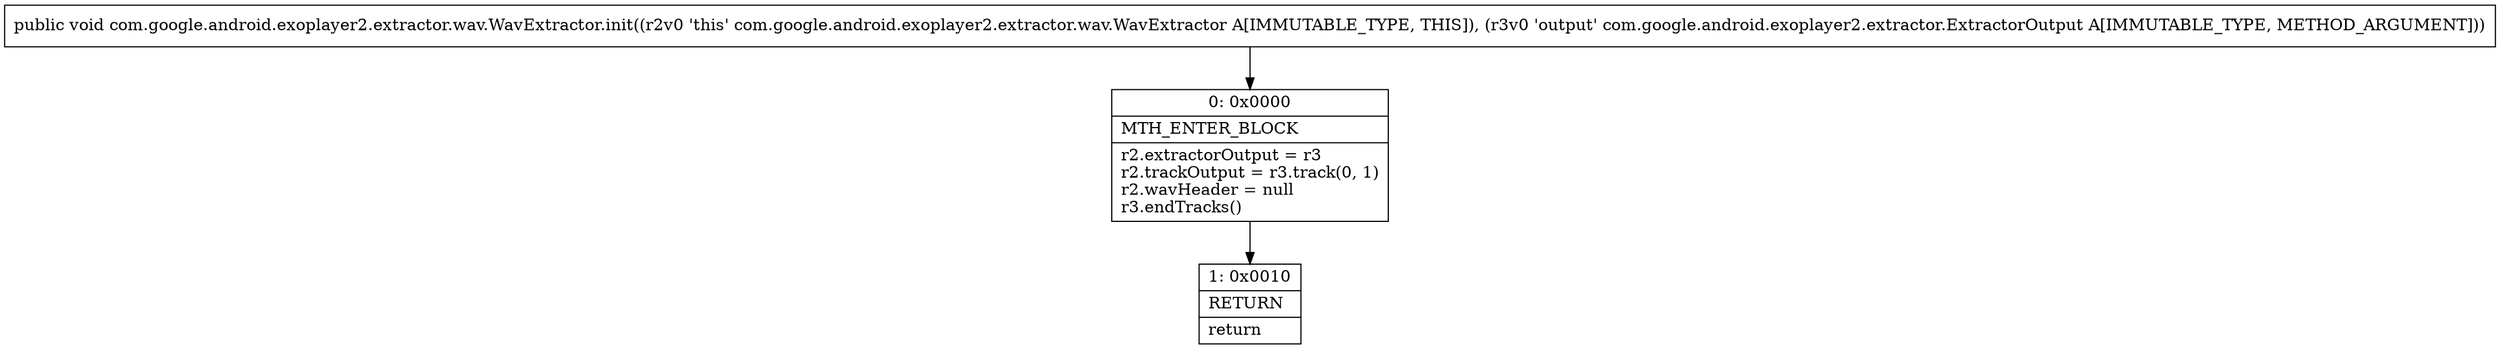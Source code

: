 digraph "CFG forcom.google.android.exoplayer2.extractor.wav.WavExtractor.init(Lcom\/google\/android\/exoplayer2\/extractor\/ExtractorOutput;)V" {
Node_0 [shape=record,label="{0\:\ 0x0000|MTH_ENTER_BLOCK\l|r2.extractorOutput = r3\lr2.trackOutput = r3.track(0, 1)\lr2.wavHeader = null\lr3.endTracks()\l}"];
Node_1 [shape=record,label="{1\:\ 0x0010|RETURN\l|return\l}"];
MethodNode[shape=record,label="{public void com.google.android.exoplayer2.extractor.wav.WavExtractor.init((r2v0 'this' com.google.android.exoplayer2.extractor.wav.WavExtractor A[IMMUTABLE_TYPE, THIS]), (r3v0 'output' com.google.android.exoplayer2.extractor.ExtractorOutput A[IMMUTABLE_TYPE, METHOD_ARGUMENT])) }"];
MethodNode -> Node_0;
Node_0 -> Node_1;
}

